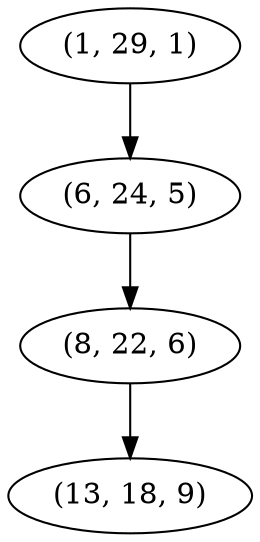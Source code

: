 digraph tree {
    "(1, 29, 1)";
    "(6, 24, 5)";
    "(8, 22, 6)";
    "(13, 18, 9)";
    "(1, 29, 1)" -> "(6, 24, 5)";
    "(6, 24, 5)" -> "(8, 22, 6)";
    "(8, 22, 6)" -> "(13, 18, 9)";
}

